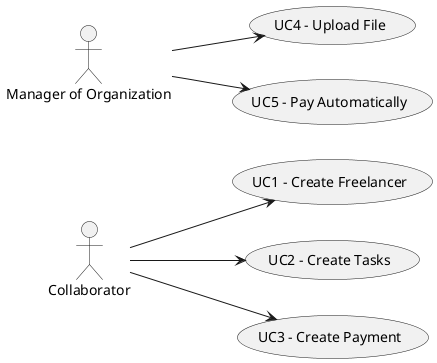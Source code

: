 @startuml

usecase UC1 as "UC1 - Create Freelancer"
usecase UC2 as "UC2 - Create Tasks"
usecase UC3 as "UC3 - Create Payment"
usecase UC4 as "UC4 - Upload File"
usecase UC5 as "UC5 - Pay Automatically"


actor "Collaborator" as CO
actor "Manager of Organization" as MO

left to right direction
CO --> (UC1)
CO --> (UC2)
CO --> (UC3)
MO --> (UC4)

MO -->(UC5)

@enduml